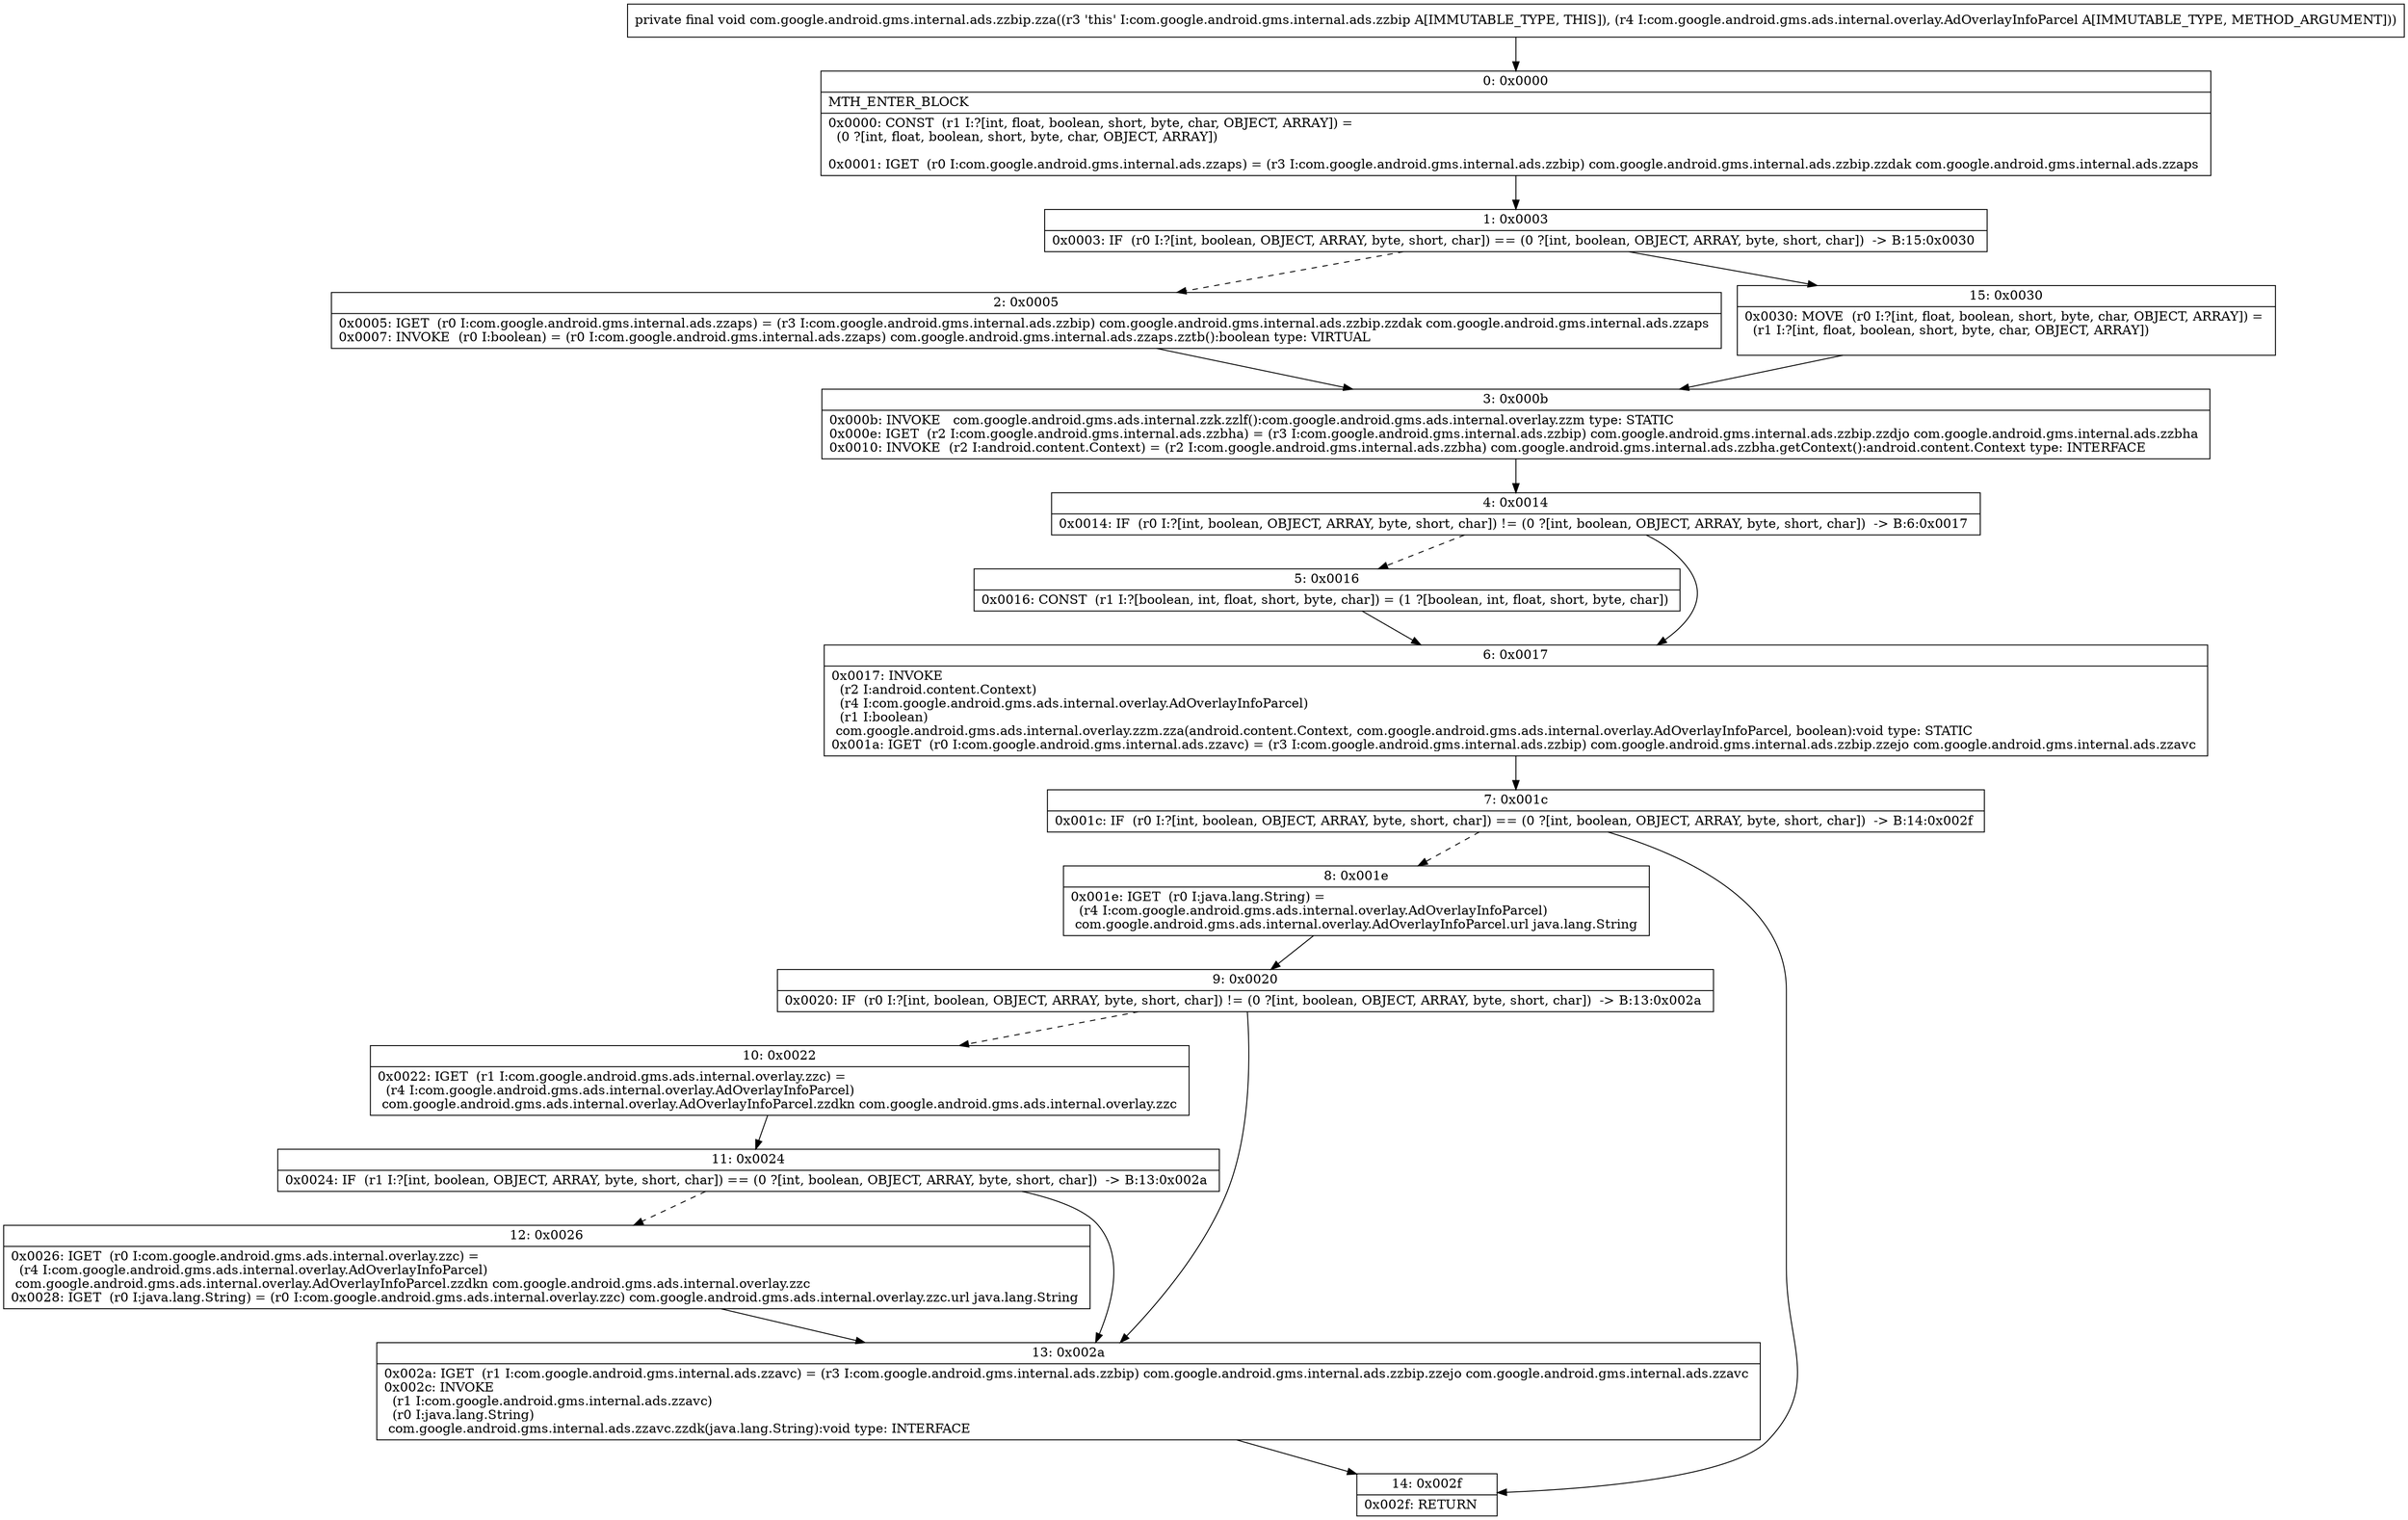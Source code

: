 digraph "CFG forcom.google.android.gms.internal.ads.zzbip.zza(Lcom\/google\/android\/gms\/ads\/internal\/overlay\/AdOverlayInfoParcel;)V" {
Node_0 [shape=record,label="{0\:\ 0x0000|MTH_ENTER_BLOCK\l|0x0000: CONST  (r1 I:?[int, float, boolean, short, byte, char, OBJECT, ARRAY]) = \l  (0 ?[int, float, boolean, short, byte, char, OBJECT, ARRAY])\l \l0x0001: IGET  (r0 I:com.google.android.gms.internal.ads.zzaps) = (r3 I:com.google.android.gms.internal.ads.zzbip) com.google.android.gms.internal.ads.zzbip.zzdak com.google.android.gms.internal.ads.zzaps \l}"];
Node_1 [shape=record,label="{1\:\ 0x0003|0x0003: IF  (r0 I:?[int, boolean, OBJECT, ARRAY, byte, short, char]) == (0 ?[int, boolean, OBJECT, ARRAY, byte, short, char])  \-\> B:15:0x0030 \l}"];
Node_2 [shape=record,label="{2\:\ 0x0005|0x0005: IGET  (r0 I:com.google.android.gms.internal.ads.zzaps) = (r3 I:com.google.android.gms.internal.ads.zzbip) com.google.android.gms.internal.ads.zzbip.zzdak com.google.android.gms.internal.ads.zzaps \l0x0007: INVOKE  (r0 I:boolean) = (r0 I:com.google.android.gms.internal.ads.zzaps) com.google.android.gms.internal.ads.zzaps.zztb():boolean type: VIRTUAL \l}"];
Node_3 [shape=record,label="{3\:\ 0x000b|0x000b: INVOKE   com.google.android.gms.ads.internal.zzk.zzlf():com.google.android.gms.ads.internal.overlay.zzm type: STATIC \l0x000e: IGET  (r2 I:com.google.android.gms.internal.ads.zzbha) = (r3 I:com.google.android.gms.internal.ads.zzbip) com.google.android.gms.internal.ads.zzbip.zzdjo com.google.android.gms.internal.ads.zzbha \l0x0010: INVOKE  (r2 I:android.content.Context) = (r2 I:com.google.android.gms.internal.ads.zzbha) com.google.android.gms.internal.ads.zzbha.getContext():android.content.Context type: INTERFACE \l}"];
Node_4 [shape=record,label="{4\:\ 0x0014|0x0014: IF  (r0 I:?[int, boolean, OBJECT, ARRAY, byte, short, char]) != (0 ?[int, boolean, OBJECT, ARRAY, byte, short, char])  \-\> B:6:0x0017 \l}"];
Node_5 [shape=record,label="{5\:\ 0x0016|0x0016: CONST  (r1 I:?[boolean, int, float, short, byte, char]) = (1 ?[boolean, int, float, short, byte, char]) \l}"];
Node_6 [shape=record,label="{6\:\ 0x0017|0x0017: INVOKE  \l  (r2 I:android.content.Context)\l  (r4 I:com.google.android.gms.ads.internal.overlay.AdOverlayInfoParcel)\l  (r1 I:boolean)\l com.google.android.gms.ads.internal.overlay.zzm.zza(android.content.Context, com.google.android.gms.ads.internal.overlay.AdOverlayInfoParcel, boolean):void type: STATIC \l0x001a: IGET  (r0 I:com.google.android.gms.internal.ads.zzavc) = (r3 I:com.google.android.gms.internal.ads.zzbip) com.google.android.gms.internal.ads.zzbip.zzejo com.google.android.gms.internal.ads.zzavc \l}"];
Node_7 [shape=record,label="{7\:\ 0x001c|0x001c: IF  (r0 I:?[int, boolean, OBJECT, ARRAY, byte, short, char]) == (0 ?[int, boolean, OBJECT, ARRAY, byte, short, char])  \-\> B:14:0x002f \l}"];
Node_8 [shape=record,label="{8\:\ 0x001e|0x001e: IGET  (r0 I:java.lang.String) = \l  (r4 I:com.google.android.gms.ads.internal.overlay.AdOverlayInfoParcel)\l com.google.android.gms.ads.internal.overlay.AdOverlayInfoParcel.url java.lang.String \l}"];
Node_9 [shape=record,label="{9\:\ 0x0020|0x0020: IF  (r0 I:?[int, boolean, OBJECT, ARRAY, byte, short, char]) != (0 ?[int, boolean, OBJECT, ARRAY, byte, short, char])  \-\> B:13:0x002a \l}"];
Node_10 [shape=record,label="{10\:\ 0x0022|0x0022: IGET  (r1 I:com.google.android.gms.ads.internal.overlay.zzc) = \l  (r4 I:com.google.android.gms.ads.internal.overlay.AdOverlayInfoParcel)\l com.google.android.gms.ads.internal.overlay.AdOverlayInfoParcel.zzdkn com.google.android.gms.ads.internal.overlay.zzc \l}"];
Node_11 [shape=record,label="{11\:\ 0x0024|0x0024: IF  (r1 I:?[int, boolean, OBJECT, ARRAY, byte, short, char]) == (0 ?[int, boolean, OBJECT, ARRAY, byte, short, char])  \-\> B:13:0x002a \l}"];
Node_12 [shape=record,label="{12\:\ 0x0026|0x0026: IGET  (r0 I:com.google.android.gms.ads.internal.overlay.zzc) = \l  (r4 I:com.google.android.gms.ads.internal.overlay.AdOverlayInfoParcel)\l com.google.android.gms.ads.internal.overlay.AdOverlayInfoParcel.zzdkn com.google.android.gms.ads.internal.overlay.zzc \l0x0028: IGET  (r0 I:java.lang.String) = (r0 I:com.google.android.gms.ads.internal.overlay.zzc) com.google.android.gms.ads.internal.overlay.zzc.url java.lang.String \l}"];
Node_13 [shape=record,label="{13\:\ 0x002a|0x002a: IGET  (r1 I:com.google.android.gms.internal.ads.zzavc) = (r3 I:com.google.android.gms.internal.ads.zzbip) com.google.android.gms.internal.ads.zzbip.zzejo com.google.android.gms.internal.ads.zzavc \l0x002c: INVOKE  \l  (r1 I:com.google.android.gms.internal.ads.zzavc)\l  (r0 I:java.lang.String)\l com.google.android.gms.internal.ads.zzavc.zzdk(java.lang.String):void type: INTERFACE \l}"];
Node_14 [shape=record,label="{14\:\ 0x002f|0x002f: RETURN   \l}"];
Node_15 [shape=record,label="{15\:\ 0x0030|0x0030: MOVE  (r0 I:?[int, float, boolean, short, byte, char, OBJECT, ARRAY]) = \l  (r1 I:?[int, float, boolean, short, byte, char, OBJECT, ARRAY])\l \l}"];
MethodNode[shape=record,label="{private final void com.google.android.gms.internal.ads.zzbip.zza((r3 'this' I:com.google.android.gms.internal.ads.zzbip A[IMMUTABLE_TYPE, THIS]), (r4 I:com.google.android.gms.ads.internal.overlay.AdOverlayInfoParcel A[IMMUTABLE_TYPE, METHOD_ARGUMENT])) }"];
MethodNode -> Node_0;
Node_0 -> Node_1;
Node_1 -> Node_2[style=dashed];
Node_1 -> Node_15;
Node_2 -> Node_3;
Node_3 -> Node_4;
Node_4 -> Node_5[style=dashed];
Node_4 -> Node_6;
Node_5 -> Node_6;
Node_6 -> Node_7;
Node_7 -> Node_8[style=dashed];
Node_7 -> Node_14;
Node_8 -> Node_9;
Node_9 -> Node_10[style=dashed];
Node_9 -> Node_13;
Node_10 -> Node_11;
Node_11 -> Node_12[style=dashed];
Node_11 -> Node_13;
Node_12 -> Node_13;
Node_13 -> Node_14;
Node_15 -> Node_3;
}

